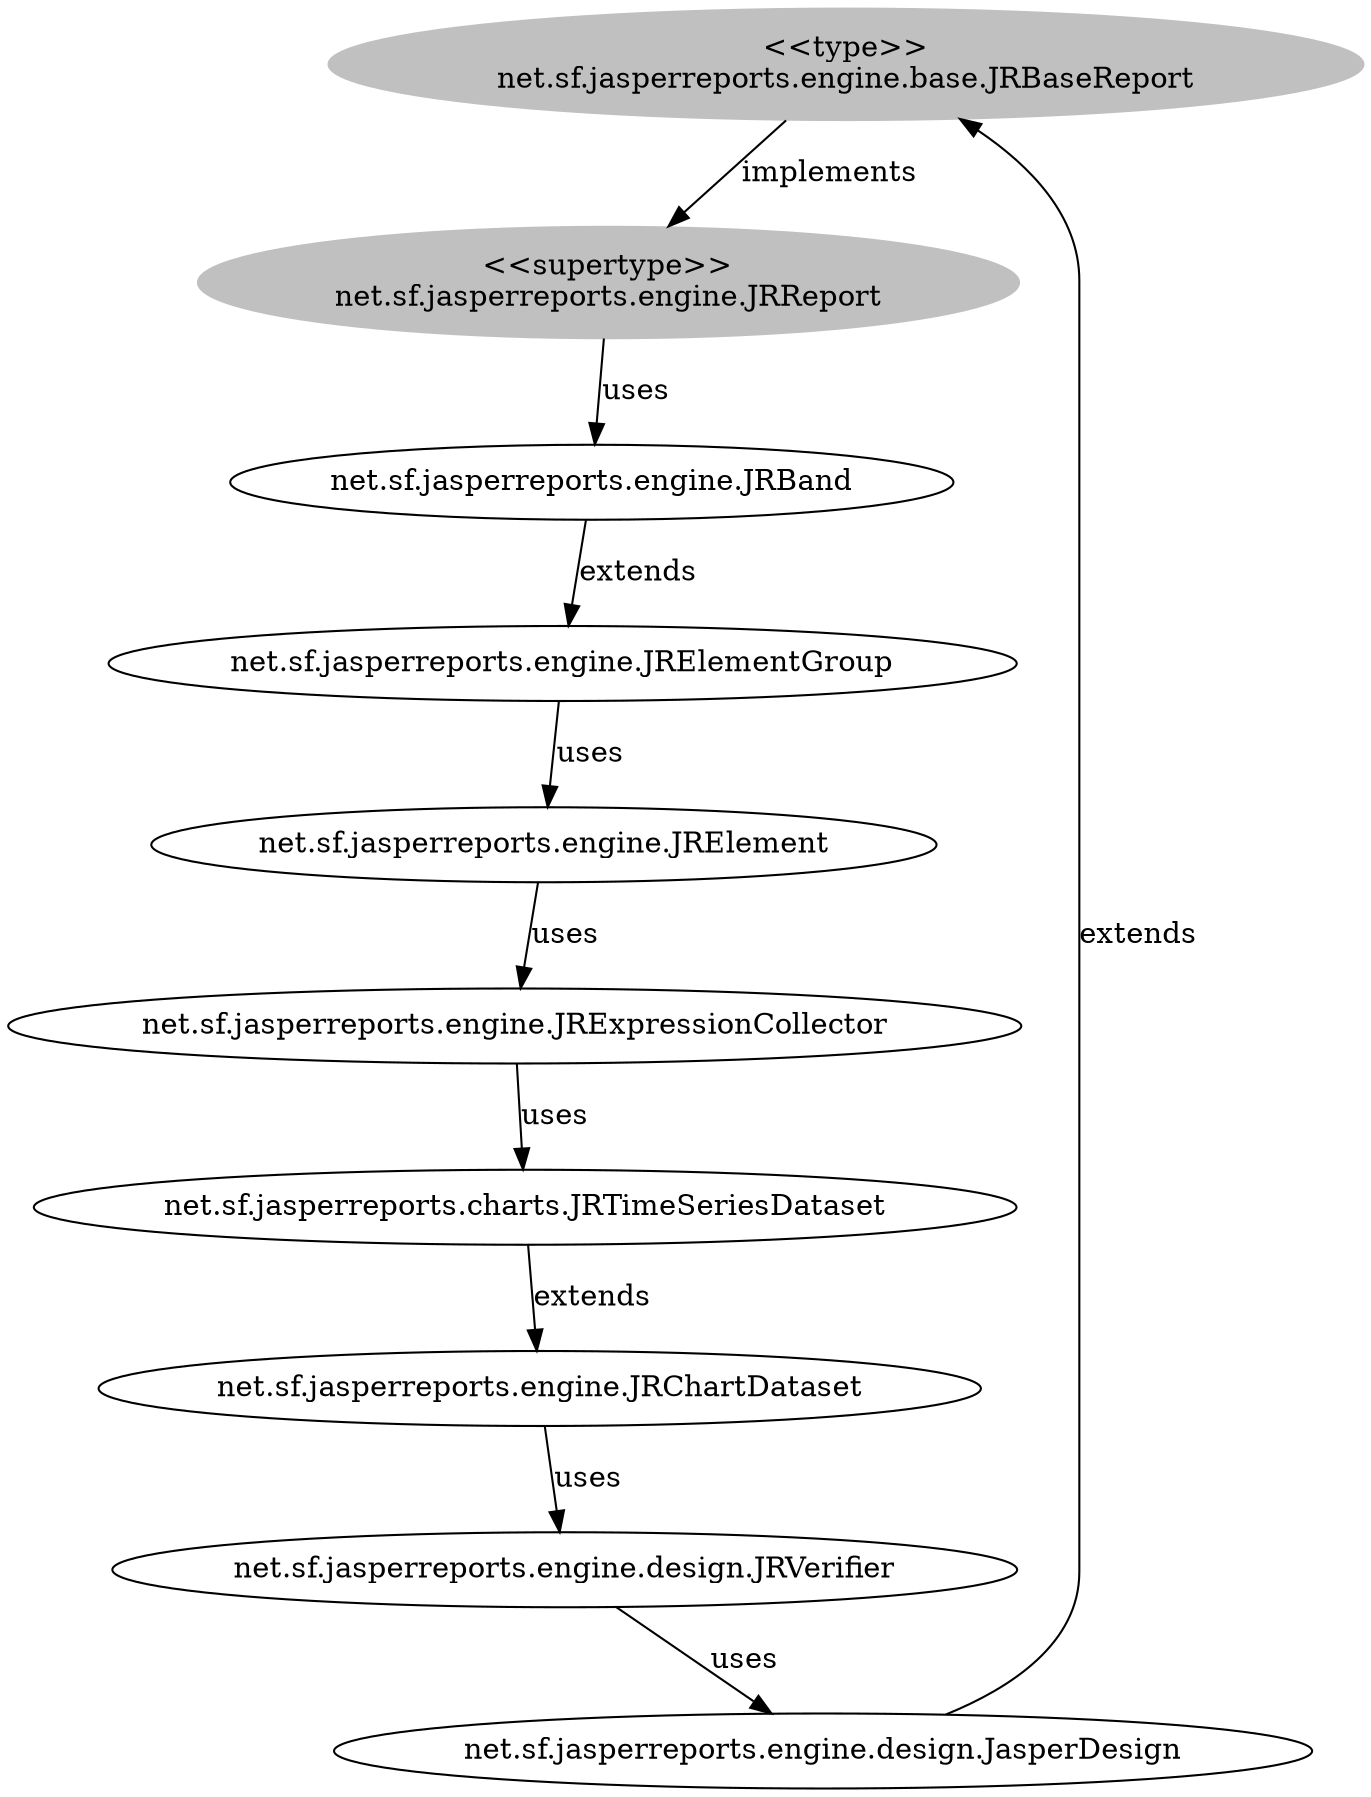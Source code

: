 digraph stk {
	net_sf_jasperreports_engine_base_JRBaseReport [label="<<type>>
net.sf.jasperreports.engine.base.JRBaseReport",style=filled,color="grey"];
	net_sf_jasperreports_engine_JRReport [label="<<supertype>>
net.sf.jasperreports.engine.JRReport",style=filled,color="grey"];
	net_sf_jasperreports_engine_JRElementGroup [label="net.sf.jasperreports.engine.JRElementGroup"];
	net_sf_jasperreports_charts_JRTimeSeriesDataset [label="net.sf.jasperreports.charts.JRTimeSeriesDataset"];
	net_sf_jasperreports_engine_JRElement [label="net.sf.jasperreports.engine.JRElement"];
	net_sf_jasperreports_engine_design_JRVerifier [label="net.sf.jasperreports.engine.design.JRVerifier"];
	net_sf_jasperreports_engine_JRChartDataset [label="net.sf.jasperreports.engine.JRChartDataset"];
	net_sf_jasperreports_engine_design_JasperDesign [label="net.sf.jasperreports.engine.design.JasperDesign"];
	net_sf_jasperreports_engine_JRExpressionCollector [label="net.sf.jasperreports.engine.JRExpressionCollector"];
	net_sf_jasperreports_engine_JRBand [label="net.sf.jasperreports.engine.JRBand"];
	net_sf_jasperreports_engine_base_JRBaseReport -> net_sf_jasperreports_engine_JRReport [label=implements];
	net_sf_jasperreports_engine_JRReport -> net_sf_jasperreports_engine_JRBand [label=uses];
	net_sf_jasperreports_engine_JRBand -> net_sf_jasperreports_engine_JRElementGroup [label=extends];
	net_sf_jasperreports_engine_JRElementGroup -> net_sf_jasperreports_engine_JRElement [label=uses];
	net_sf_jasperreports_engine_JRElement -> net_sf_jasperreports_engine_JRExpressionCollector [label=uses];
	net_sf_jasperreports_engine_JRExpressionCollector -> net_sf_jasperreports_charts_JRTimeSeriesDataset [label=uses];
	net_sf_jasperreports_charts_JRTimeSeriesDataset -> net_sf_jasperreports_engine_JRChartDataset [label=extends];
	net_sf_jasperreports_engine_JRChartDataset -> net_sf_jasperreports_engine_design_JRVerifier [label=uses];
	net_sf_jasperreports_engine_design_JRVerifier -> net_sf_jasperreports_engine_design_JasperDesign [label=uses];
	net_sf_jasperreports_engine_design_JasperDesign -> net_sf_jasperreports_engine_base_JRBaseReport [label=extends];
}
